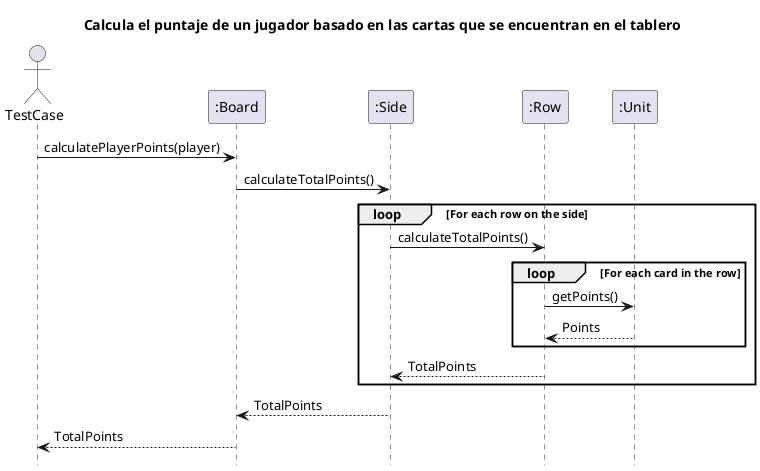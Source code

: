@startuml DiagramaDeSecuencia1

hide footbox

title: Calcula el puntaje de un jugador basado en las cartas que se encuentran en el tablero

actor TestCase
participant ":Board" as board
participant ":Side" as side
participant ":Row" as row
participant ":Unit" as unit

TestCase -> board : calculatePlayerPoints(player)
board -> side : calculateTotalPoints()

loop For each row on the side
    side -> row : calculateTotalPoints()

    loop For each card in the row
        row -> unit : getPoints()
        unit --> row : Points
    end

    row --> side : TotalPoints
end

side --> board : TotalPoints
board --> TestCase : TotalPoints

@enduml